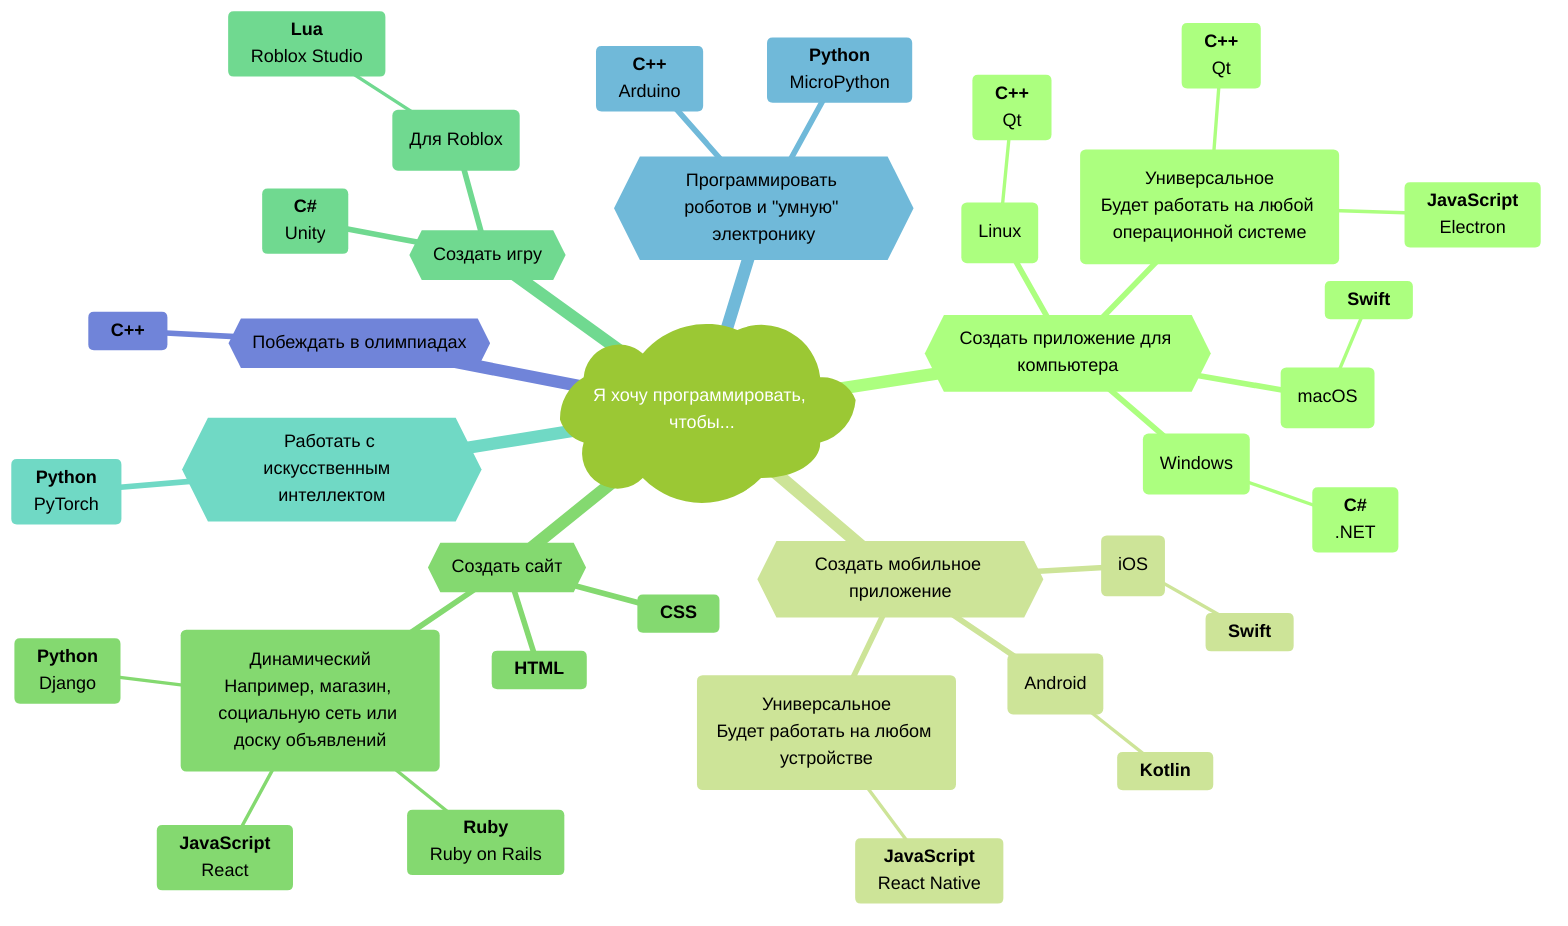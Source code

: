 ---
title: Какой язык программирования выбрать новичку?
config:
  theme: forest
---
mindmap
  root)Я хочу программировать, чтобы...(
    desktop{{Создать приложение для компьютера}}
        windows(Windows)
            **C#**<br>.NET
            ::icon(devicon-csharp-plain)
            :::detailed
        mac(macOS)
            **Swift**
            ::icon(devicon-swift-plain)
        linux(Linux)
            **C++**<br>Qt
            ::icon(devicon-cplusplus-plain)
            :::detailed
        crossplatform(Универсальное<br>Будет работать на любой операционной системе)
        :::detailed
            **JavaScript**<br>Electron
            ::icon(devicon-javascript-plain)
            :::detailed
            **C++**<br>Qt
            ::icon(devicon-cplusplus-plain)
            :::detailed
    mobile{{Создать мобильное приложение}}
        android(Android)
            **Kotlin**
            ::icon(devicon-kotlin-plain)
        ios(iOS)
            **Swift**
            ::icon(devicon-swift-plain)
        crossplatform(Универсальное<br>Будет работать на любом устройстве)
        :::detailed
            **JavaScript**<br>React Native
            ::icon(devicon-javascript-plain)
            :::detailed
    website{{Создать сайт}}
        **HTML**
        ::icon(devicon-html5-plain)
        **CSS**
        ::icon(devicon-css3-plain)
        dynamic("Динамический<br>Например, магазин, социальную сеть или доску объявлений")
        :::detailed
            **JavaScript**<br>React
            ::icon(devicon-javascript-plain)
            :::detailed
            **Ruby**<br>Ruby on Rails
            ::icon(devicon-ruby-plain)
            :::detailed
            **Python**<br>Django
            ::icon(devicon-python-plain)
            :::detailed
    game{{Создать игру}}
        roblox(Для Roblox)
            **Lua**<br>Roblox Studio
            ::icon(devicon-lua-plain)
            :::detailed
        **C#**<br>Unity
        ::icon(devicon-csharp-plain)
        :::detailed
    ai{{Работать с искусственным  интеллектом}}
        **Python**<br>PyTorch
        ::icon(devicon-python-plain)
        :::detailed
    electronics{{Программировать роботов и "умную" электронику}}
        **C++**<br>Arduino
        ::icon(devicon-cplusplus-plain)
        :::detailed
        **Python**<br>MicroPython
        ::icon(devicon-python-plain)
        :::detailed
    competition{{Побеждать в олимпиадах}}
        **C++**
        ::icon(devicon-cplusplus-plain)
